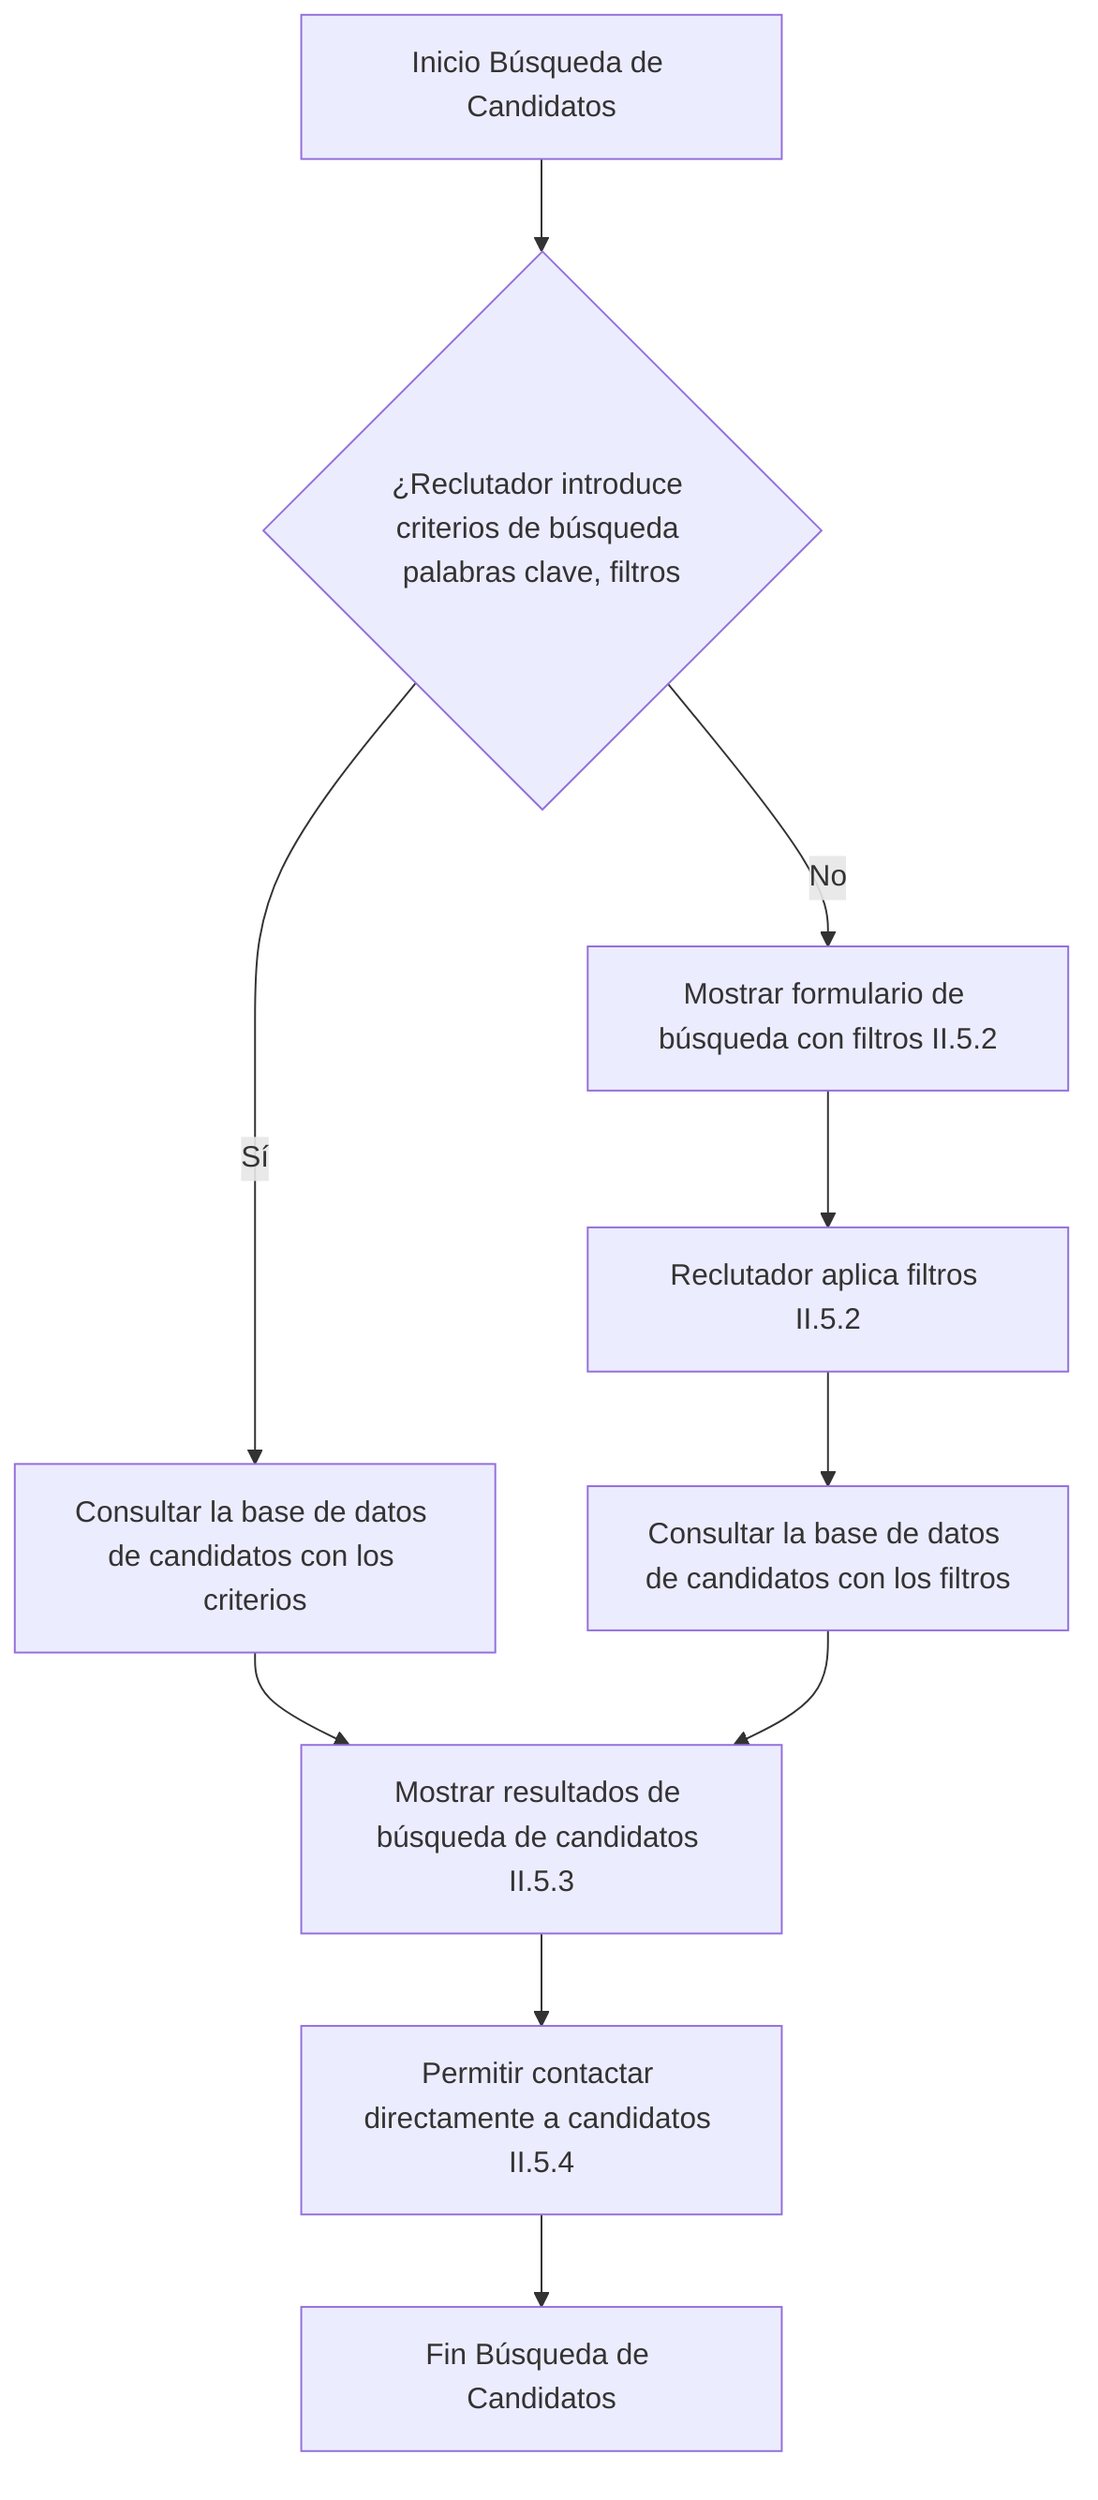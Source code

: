 graph TD
    A[Inicio Búsqueda de Candidatos] --> B{¿Reclutador introduce criterios de búsqueda palabras clave, filtros};
    B -- Sí --> C[Consultar la base de datos de candidatos con los criterios];
    C --> D[Mostrar resultados de búsqueda de candidatos II.5.3];
    B -- No --> E[Mostrar formulario de búsqueda con filtros II.5.2];
    E --> F[Reclutador aplica filtros II.5.2];
    F --> G[Consultar la base de datos de candidatos con los filtros];
    G --> D;
    D --> H[Permitir contactar directamente a candidatos II.5.4];
    H --> I[Fin Búsqueda de Candidatos];